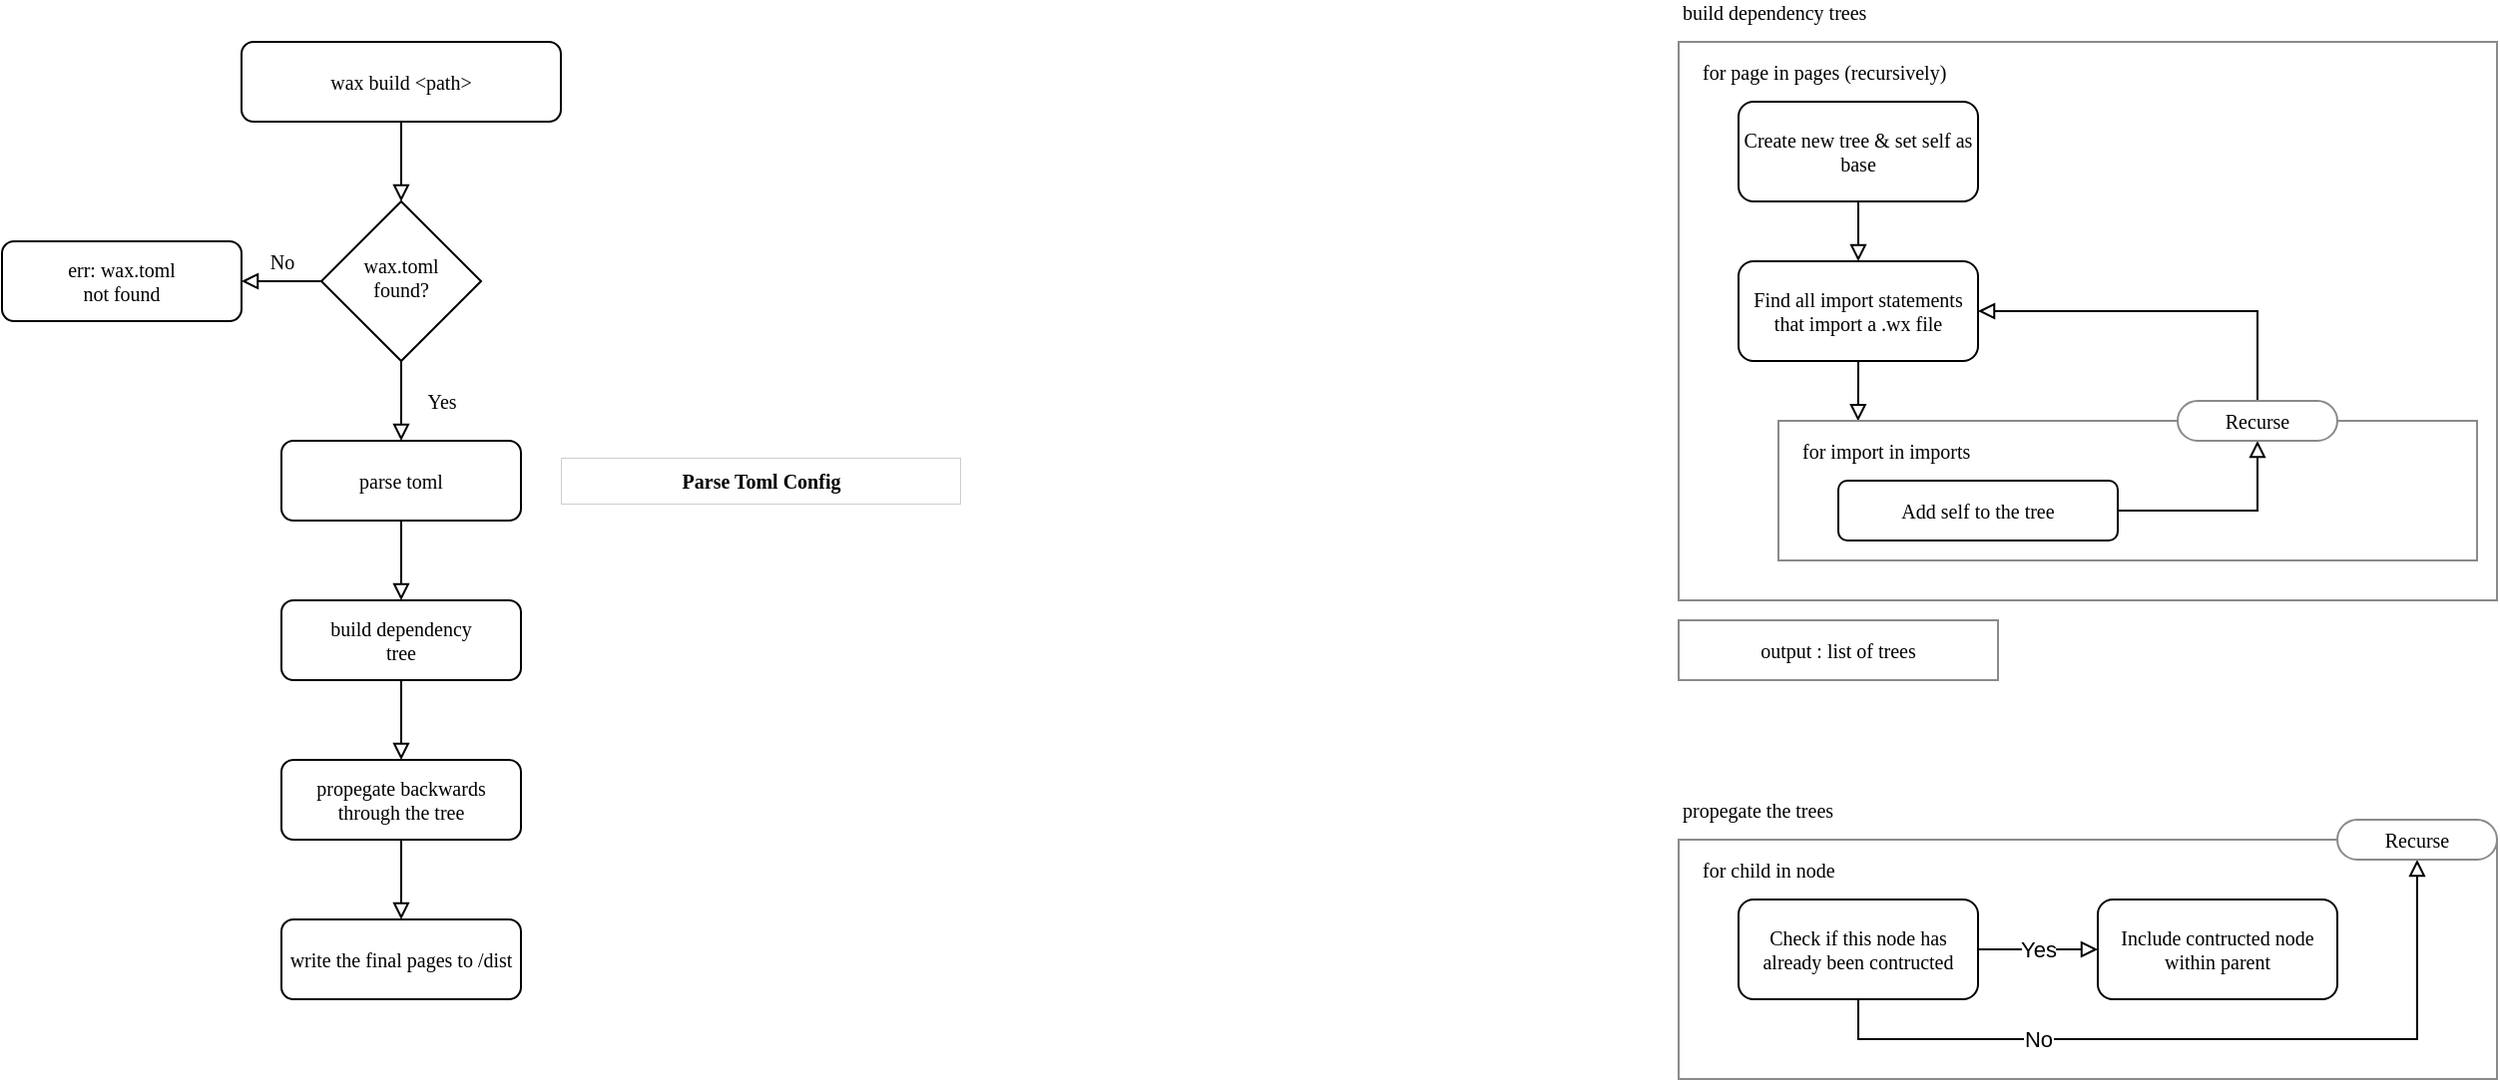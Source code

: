 <mxfile version="19.0.3" type="device"><diagram id="C5RBs43oDa-KdzZeNtuy" name="Page-1"><mxGraphModel dx="1718" dy="1009" grid="1" gridSize="10" guides="1" tooltips="1" connect="1" arrows="1" fold="1" page="1" pageScale="1" pageWidth="827" pageHeight="1169" math="0" shadow="0"><root><mxCell id="WIyWlLk6GJQsqaUBKTNV-0"/><mxCell id="WIyWlLk6GJQsqaUBKTNV-1" parent="WIyWlLk6GJQsqaUBKTNV-0"/><mxCell id="6vl05aPJLLnVl1_m7MIJ-9" style="edgeStyle=orthogonalEdgeStyle;rounded=0;orthogonalLoop=1;jettySize=auto;html=1;exitX=0.5;exitY=1;exitDx=0;exitDy=0;entryX=0.5;entryY=0;entryDx=0;entryDy=0;fontFamily=Lucida Console;fontSize=10;endArrow=block;endFill=0;" parent="WIyWlLk6GJQsqaUBKTNV-1" source="6vl05aPJLLnVl1_m7MIJ-0" target="6vl05aPJLLnVl1_m7MIJ-3" edge="1"><mxGeometry relative="1" as="geometry"/></mxCell><mxCell id="6vl05aPJLLnVl1_m7MIJ-0" value="wax build &amp;lt;path&amp;gt;" style="rounded=1;whiteSpace=wrap;html=1;fontSize=10;glass=0;strokeWidth=1;shadow=0;fontFamily=Lucida Console;fontStyle=0" parent="WIyWlLk6GJQsqaUBKTNV-1" vertex="1"><mxGeometry x="160" y="40" width="160" height="40" as="geometry"/></mxCell><mxCell id="6vl05aPJLLnVl1_m7MIJ-8" value="No" style="edgeStyle=orthogonalEdgeStyle;rounded=0;orthogonalLoop=1;jettySize=auto;html=1;exitX=0;exitY=0.5;exitDx=0;exitDy=0;entryX=1;entryY=0.5;entryDx=0;entryDy=0;fontFamily=Lucida Console;fontSize=10;endArrow=block;endFill=0;" parent="WIyWlLk6GJQsqaUBKTNV-1" source="6vl05aPJLLnVl1_m7MIJ-3" target="6vl05aPJLLnVl1_m7MIJ-7" edge="1"><mxGeometry y="-10" relative="1" as="geometry"><mxPoint as="offset"/></mxGeometry></mxCell><mxCell id="6vl05aPJLLnVl1_m7MIJ-11" value="Yes" style="edgeStyle=orthogonalEdgeStyle;rounded=0;orthogonalLoop=1;jettySize=auto;html=1;exitX=0.5;exitY=1;exitDx=0;exitDy=0;entryX=0.5;entryY=0;entryDx=0;entryDy=0;fontFamily=Lucida Console;fontSize=10;endArrow=block;endFill=0;" parent="WIyWlLk6GJQsqaUBKTNV-1" source="6vl05aPJLLnVl1_m7MIJ-3" target="6vl05aPJLLnVl1_m7MIJ-10" edge="1"><mxGeometry y="20" relative="1" as="geometry"><Array as="points"><mxPoint x="240" y="220"/><mxPoint x="240" y="220"/></Array><mxPoint as="offset"/></mxGeometry></mxCell><mxCell id="6vl05aPJLLnVl1_m7MIJ-3" value="wax.toml&lt;br style=&quot;font-size: 10px;&quot;&gt;found?" style="rhombus;whiteSpace=wrap;html=1;shadow=0;fontFamily=Lucida Console;fontSize=10;align=center;strokeWidth=1;spacing=6;spacingTop=-4;verticalAlign=middle;" parent="WIyWlLk6GJQsqaUBKTNV-1" vertex="1"><mxGeometry x="200" y="120" width="80" height="80" as="geometry"/></mxCell><mxCell id="6vl05aPJLLnVl1_m7MIJ-7" value="err: wax.toml&lt;br&gt;not found" style="rounded=1;whiteSpace=wrap;html=1;fontSize=10;glass=0;strokeWidth=1;shadow=0;fontFamily=Lucida Console;fontStyle=0" parent="WIyWlLk6GJQsqaUBKTNV-1" vertex="1"><mxGeometry x="40" y="140" width="120" height="40" as="geometry"/></mxCell><mxCell id="6vl05aPJLLnVl1_m7MIJ-13" style="edgeStyle=orthogonalEdgeStyle;rounded=0;orthogonalLoop=1;jettySize=auto;html=1;exitX=0.5;exitY=1;exitDx=0;exitDy=0;entryX=0.5;entryY=0;entryDx=0;entryDy=0;fontFamily=Lucida Console;fontSize=10;endArrow=block;endFill=0;" parent="WIyWlLk6GJQsqaUBKTNV-1" source="6vl05aPJLLnVl1_m7MIJ-10" target="6vl05aPJLLnVl1_m7MIJ-12" edge="1"><mxGeometry relative="1" as="geometry"/></mxCell><mxCell id="6vl05aPJLLnVl1_m7MIJ-10" value="parse toml" style="rounded=1;whiteSpace=wrap;html=1;fontSize=10;glass=0;strokeWidth=1;shadow=0;fontFamily=Lucida Console;fontStyle=0;" parent="WIyWlLk6GJQsqaUBKTNV-1" vertex="1"><mxGeometry x="180" y="240" width="120" height="40" as="geometry"/></mxCell><mxCell id="6vl05aPJLLnVl1_m7MIJ-15" style="edgeStyle=orthogonalEdgeStyle;rounded=0;orthogonalLoop=1;jettySize=auto;html=1;exitX=0.5;exitY=1;exitDx=0;exitDy=0;entryX=0.5;entryY=0;entryDx=0;entryDy=0;fontFamily=Lucida Console;fontSize=10;endArrow=block;endFill=0;" parent="WIyWlLk6GJQsqaUBKTNV-1" source="6vl05aPJLLnVl1_m7MIJ-12" target="6vl05aPJLLnVl1_m7MIJ-14" edge="1"><mxGeometry relative="1" as="geometry"/></mxCell><mxCell id="6vl05aPJLLnVl1_m7MIJ-12" value="build dependency&lt;br&gt;tree" style="rounded=1;whiteSpace=wrap;html=1;fontSize=10;glass=0;strokeWidth=1;shadow=0;fontFamily=Lucida Console;fontStyle=0;" parent="WIyWlLk6GJQsqaUBKTNV-1" vertex="1"><mxGeometry x="180" y="320" width="120" height="40" as="geometry"/></mxCell><mxCell id="6vl05aPJLLnVl1_m7MIJ-17" style="edgeStyle=orthogonalEdgeStyle;rounded=0;orthogonalLoop=1;jettySize=auto;html=1;exitX=0.5;exitY=1;exitDx=0;exitDy=0;entryX=0.5;entryY=0;entryDx=0;entryDy=0;fontFamily=Lucida Console;fontSize=10;endArrow=block;endFill=0;" parent="WIyWlLk6GJQsqaUBKTNV-1" source="6vl05aPJLLnVl1_m7MIJ-14" target="6vl05aPJLLnVl1_m7MIJ-16" edge="1"><mxGeometry relative="1" as="geometry"/></mxCell><mxCell id="6vl05aPJLLnVl1_m7MIJ-14" value="propegate backwards through the tree" style="rounded=1;whiteSpace=wrap;html=1;fontSize=10;glass=0;strokeWidth=1;shadow=0;fontFamily=Lucida Console;fontStyle=0;" parent="WIyWlLk6GJQsqaUBKTNV-1" vertex="1"><mxGeometry x="180" y="400" width="120" height="40" as="geometry"/></mxCell><mxCell id="6vl05aPJLLnVl1_m7MIJ-16" value="write the final pages to /dist" style="rounded=1;whiteSpace=wrap;html=1;fontSize=10;glass=0;strokeWidth=1;shadow=0;fontFamily=Lucida Console;fontStyle=0;" parent="WIyWlLk6GJQsqaUBKTNV-1" vertex="1"><mxGeometry x="180" y="480" width="120" height="40" as="geometry"/></mxCell><mxCell id="6vl05aPJLLnVl1_m7MIJ-22" value="Parse Toml Config" style="swimlane;labelBackgroundColor=none;labelBorderColor=none;fontFamily=Lucida Console;fontSize=10;fontColor=default;strokeColor=default;strokeWidth=0.1;fillColor=default;html=1;swimlaneFillColor=default;" parent="WIyWlLk6GJQsqaUBKTNV-1" vertex="1" collapsed="1"><mxGeometry x="320" y="248.5" width="200" height="23" as="geometry"><mxRectangle x="320" y="248.5" width="200" height="160" as="alternateBounds"/></mxGeometry></mxCell><mxCell id="6vl05aPJLLnVl1_m7MIJ-20" value="[website]&lt;br&gt;pages = Path&lt;br&gt;&lt;br&gt;[build]&lt;br&gt;minify = Boolean" style="text;align=left;verticalAlign=top;whiteSpace=wrap;rounded=0;fontFamily=Lucida Console;fontSize=10;labelBackgroundColor=none;labelBorderColor=none;html=1;spacing=2;spacingTop=0;spacingLeft=7;fillColor=none;strokeColor=none;strokeWidth=0.1;" parent="6vl05aPJLLnVl1_m7MIJ-22" vertex="1"><mxGeometry y="30" width="200" height="130" as="geometry"/></mxCell><mxCell id="6vl05aPJLLnVl1_m7MIJ-28" value="" style="rounded=0;whiteSpace=wrap;html=1;labelBackgroundColor=none;labelBorderColor=none;fontFamily=Lucida Console;fontSize=10;fontColor=default;strokeColor=#8A8A8A;strokeWidth=1;fillColor=none;" parent="WIyWlLk6GJQsqaUBKTNV-1" vertex="1"><mxGeometry x="880" y="40" width="410" height="280" as="geometry"/></mxCell><mxCell id="6vl05aPJLLnVl1_m7MIJ-32" style="edgeStyle=orthogonalEdgeStyle;rounded=0;orthogonalLoop=1;jettySize=auto;html=1;exitX=0.5;exitY=1;exitDx=0;exitDy=0;entryX=0.114;entryY=0.002;entryDx=0;entryDy=0;entryPerimeter=0;fontFamily=Lucida Console;fontSize=10;fontColor=default;endArrow=block;endFill=0;" parent="WIyWlLk6GJQsqaUBKTNV-1" source="6vl05aPJLLnVl1_m7MIJ-25" target="6vl05aPJLLnVl1_m7MIJ-30" edge="1"><mxGeometry relative="1" as="geometry"/></mxCell><mxCell id="6vl05aPJLLnVl1_m7MIJ-25" value="Find all import statements that import a .wx file" style="rounded=1;whiteSpace=wrap;html=1;labelBackgroundColor=none;labelBorderColor=none;fontFamily=Lucida Console;fontSize=10;strokeWidth=1;" parent="WIyWlLk6GJQsqaUBKTNV-1" vertex="1"><mxGeometry x="910" y="150" width="120" height="50" as="geometry"/></mxCell><mxCell id="6vl05aPJLLnVl1_m7MIJ-29" value="for page in pages (recursively)" style="text;html=1;strokeColor=none;fillColor=none;align=left;verticalAlign=middle;whiteSpace=wrap;rounded=0;labelBackgroundColor=none;labelBorderColor=none;fontFamily=Lucida Console;fontSize=10;fontColor=default;" parent="WIyWlLk6GJQsqaUBKTNV-1" vertex="1"><mxGeometry x="890" y="50" width="240" height="10" as="geometry"/></mxCell><mxCell id="6vl05aPJLLnVl1_m7MIJ-30" value="" style="rounded=0;whiteSpace=wrap;html=1;labelBackgroundColor=none;labelBorderColor=none;fontFamily=Lucida Console;fontSize=10;fontColor=default;strokeColor=#8A8A8A;strokeWidth=1;fillColor=none;" parent="WIyWlLk6GJQsqaUBKTNV-1" vertex="1"><mxGeometry x="930" y="230" width="350" height="70" as="geometry"/></mxCell><mxCell id="6vl05aPJLLnVl1_m7MIJ-31" value="for import in imports" style="text;html=1;strokeColor=none;fillColor=none;align=left;verticalAlign=middle;whiteSpace=wrap;rounded=0;labelBackgroundColor=none;labelBorderColor=none;fontFamily=Lucida Console;fontSize=10;fontColor=default;" parent="WIyWlLk6GJQsqaUBKTNV-1" vertex="1"><mxGeometry x="940" y="240" width="150" height="10" as="geometry"/></mxCell><mxCell id="6vl05aPJLLnVl1_m7MIJ-34" style="edgeStyle=orthogonalEdgeStyle;rounded=0;orthogonalLoop=1;jettySize=auto;html=1;exitX=0.5;exitY=1;exitDx=0;exitDy=0;entryX=0.5;entryY=0;entryDx=0;entryDy=0;fontFamily=Lucida Console;fontSize=10;fontColor=default;endArrow=block;endFill=0;" parent="WIyWlLk6GJQsqaUBKTNV-1" source="6vl05aPJLLnVl1_m7MIJ-33" target="6vl05aPJLLnVl1_m7MIJ-25" edge="1"><mxGeometry relative="1" as="geometry"/></mxCell><mxCell id="6vl05aPJLLnVl1_m7MIJ-33" value="Create new tree &amp;amp; set self as base" style="rounded=1;whiteSpace=wrap;html=1;labelBackgroundColor=none;labelBorderColor=none;fontFamily=Lucida Console;fontSize=10;strokeWidth=1;" parent="WIyWlLk6GJQsqaUBKTNV-1" vertex="1"><mxGeometry x="910" y="70" width="120" height="50" as="geometry"/></mxCell><mxCell id="6vl05aPJLLnVl1_m7MIJ-37" style="edgeStyle=orthogonalEdgeStyle;rounded=0;orthogonalLoop=1;jettySize=auto;html=1;exitX=1;exitY=0.5;exitDx=0;exitDy=0;entryX=0.5;entryY=1;entryDx=0;entryDy=0;fontFamily=Lucida Console;fontSize=10;fontColor=default;endArrow=block;endFill=0;" parent="WIyWlLk6GJQsqaUBKTNV-1" source="6vl05aPJLLnVl1_m7MIJ-35" target="6vl05aPJLLnVl1_m7MIJ-36" edge="1"><mxGeometry relative="1" as="geometry"/></mxCell><mxCell id="6vl05aPJLLnVl1_m7MIJ-35" value="Add self to the tree" style="rounded=1;whiteSpace=wrap;html=1;labelBackgroundColor=none;labelBorderColor=none;fontFamily=Lucida Console;fontSize=10;strokeWidth=1;" parent="WIyWlLk6GJQsqaUBKTNV-1" vertex="1"><mxGeometry x="960" y="260" width="140" height="30" as="geometry"/></mxCell><mxCell id="6vl05aPJLLnVl1_m7MIJ-38" style="edgeStyle=orthogonalEdgeStyle;rounded=0;orthogonalLoop=1;jettySize=auto;html=1;exitX=0.5;exitY=0;exitDx=0;exitDy=0;entryX=1;entryY=0.5;entryDx=0;entryDy=0;fontFamily=Lucida Console;fontSize=10;fontColor=default;endArrow=block;endFill=0;" parent="WIyWlLk6GJQsqaUBKTNV-1" source="6vl05aPJLLnVl1_m7MIJ-36" target="6vl05aPJLLnVl1_m7MIJ-25" edge="1"><mxGeometry relative="1" as="geometry"/></mxCell><mxCell id="6vl05aPJLLnVl1_m7MIJ-36" value="Recurse" style="rounded=1;whiteSpace=wrap;html=1;labelBackgroundColor=none;labelBorderColor=none;fontFamily=Lucida Console;fontSize=10;strokeWidth=1;arcSize=50;strokeColor=#8A8A8A;" parent="WIyWlLk6GJQsqaUBKTNV-1" vertex="1"><mxGeometry x="1130" y="220" width="80" height="20" as="geometry"/></mxCell><mxCell id="6vl05aPJLLnVl1_m7MIJ-39" value="" style="rounded=0;whiteSpace=wrap;html=1;labelBackgroundColor=none;labelBorderColor=none;fontFamily=Lucida Console;fontSize=10;fontColor=default;strokeColor=#8A8A8A;strokeWidth=1;fillColor=none;" parent="WIyWlLk6GJQsqaUBKTNV-1" vertex="1"><mxGeometry x="880" y="330" width="160" height="30" as="geometry"/></mxCell><mxCell id="6vl05aPJLLnVl1_m7MIJ-40" value="output : list of trees" style="text;html=1;strokeColor=none;fillColor=none;align=center;verticalAlign=middle;whiteSpace=wrap;rounded=0;labelBackgroundColor=none;labelBorderColor=none;fontFamily=Lucida Console;fontSize=10;fontColor=default;" parent="WIyWlLk6GJQsqaUBKTNV-1" vertex="1"><mxGeometry x="890" y="340" width="140" height="10" as="geometry"/></mxCell><mxCell id="6vl05aPJLLnVl1_m7MIJ-41" value="build dependency trees" style="text;html=1;strokeColor=none;fillColor=none;align=left;verticalAlign=middle;whiteSpace=wrap;rounded=0;labelBackgroundColor=none;labelBorderColor=none;fontFamily=Lucida Console;fontSize=10;fontColor=default;" parent="WIyWlLk6GJQsqaUBKTNV-1" vertex="1"><mxGeometry x="880" y="20" width="240" height="10" as="geometry"/></mxCell><mxCell id="bCnSywVwdet3fMWPYBCV-0" value="" style="rounded=0;whiteSpace=wrap;html=1;labelBackgroundColor=none;labelBorderColor=none;fontFamily=Lucida Console;fontSize=10;fontColor=default;strokeColor=#8A8A8A;strokeWidth=1;fillColor=none;" vertex="1" parent="WIyWlLk6GJQsqaUBKTNV-1"><mxGeometry x="880" y="440" width="410" height="120" as="geometry"/></mxCell><mxCell id="bCnSywVwdet3fMWPYBCV-1" value="propegate the trees" style="text;html=1;strokeColor=none;fillColor=none;align=left;verticalAlign=middle;whiteSpace=wrap;rounded=0;labelBackgroundColor=none;labelBorderColor=none;fontFamily=Lucida Console;fontSize=10;fontColor=default;" vertex="1" parent="WIyWlLk6GJQsqaUBKTNV-1"><mxGeometry x="880" y="420" width="240" height="10" as="geometry"/></mxCell><mxCell id="bCnSywVwdet3fMWPYBCV-2" value="for child in node" style="text;html=1;strokeColor=none;fillColor=none;align=left;verticalAlign=middle;whiteSpace=wrap;rounded=0;labelBackgroundColor=none;labelBorderColor=none;fontFamily=Lucida Console;fontSize=10;fontColor=default;" vertex="1" parent="WIyWlLk6GJQsqaUBKTNV-1"><mxGeometry x="890" y="450" width="240" height="10" as="geometry"/></mxCell><mxCell id="bCnSywVwdet3fMWPYBCV-6" value="Yes" style="edgeStyle=orthogonalEdgeStyle;rounded=0;orthogonalLoop=1;jettySize=auto;html=1;exitX=1;exitY=0.5;exitDx=0;exitDy=0;entryX=0;entryY=0.5;entryDx=0;entryDy=0;endArrow=block;endFill=0;" edge="1" parent="WIyWlLk6GJQsqaUBKTNV-1" source="bCnSywVwdet3fMWPYBCV-3" target="bCnSywVwdet3fMWPYBCV-4"><mxGeometry relative="1" as="geometry"/></mxCell><mxCell id="bCnSywVwdet3fMWPYBCV-7" value="No" style="edgeStyle=orthogonalEdgeStyle;rounded=0;orthogonalLoop=1;jettySize=auto;html=1;exitX=0.5;exitY=1;exitDx=0;exitDy=0;entryX=0.5;entryY=1;entryDx=0;entryDy=0;endArrow=block;endFill=0;" edge="1" parent="WIyWlLk6GJQsqaUBKTNV-1" source="bCnSywVwdet3fMWPYBCV-3" target="bCnSywVwdet3fMWPYBCV-8"><mxGeometry x="-0.436" relative="1" as="geometry"><mxPoint x="970" y="555" as="targetPoint"/><mxPoint as="offset"/></mxGeometry></mxCell><mxCell id="bCnSywVwdet3fMWPYBCV-3" value="Check if this node has already been contructed" style="rounded=1;whiteSpace=wrap;html=1;labelBackgroundColor=none;labelBorderColor=none;fontFamily=Lucida Console;fontSize=10;strokeWidth=1;" vertex="1" parent="WIyWlLk6GJQsqaUBKTNV-1"><mxGeometry x="910" y="470" width="120" height="50" as="geometry"/></mxCell><mxCell id="bCnSywVwdet3fMWPYBCV-4" value="Include contructed node within parent" style="rounded=1;whiteSpace=wrap;html=1;labelBackgroundColor=none;labelBorderColor=none;fontFamily=Lucida Console;fontSize=10;strokeWidth=1;" vertex="1" parent="WIyWlLk6GJQsqaUBKTNV-1"><mxGeometry x="1090" y="470" width="120" height="50" as="geometry"/></mxCell><mxCell id="bCnSywVwdet3fMWPYBCV-8" value="Recurse" style="rounded=1;whiteSpace=wrap;html=1;labelBackgroundColor=none;labelBorderColor=none;fontFamily=Lucida Console;fontSize=10;strokeWidth=1;arcSize=50;strokeColor=#8A8A8A;" vertex="1" parent="WIyWlLk6GJQsqaUBKTNV-1"><mxGeometry x="1210" y="430" width="80" height="20" as="geometry"/></mxCell></root></mxGraphModel></diagram></mxfile>